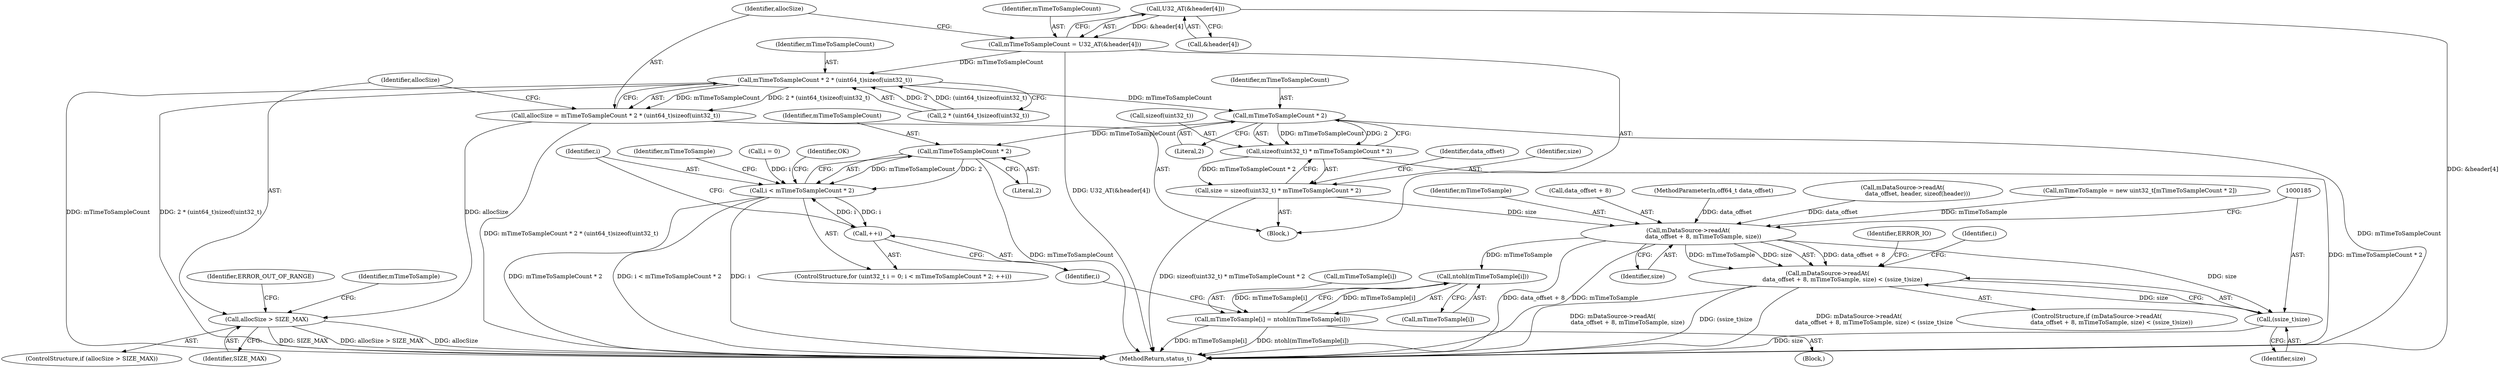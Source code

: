 digraph "0_Android_cf1581c66c2ad8c5b1aaca2e43e350cf5974f46d_1@array" {
"1000140" [label="(Call,U32_AT(&header[4]))"];
"1000138" [label="(Call,mTimeToSampleCount = U32_AT(&header[4]))"];
"1000148" [label="(Call,mTimeToSampleCount * 2 * (uint64_t)sizeof(uint32_t))"];
"1000146" [label="(Call,allocSize = mTimeToSampleCount * 2 * (uint64_t)sizeof(uint32_t))"];
"1000157" [label="(Call,allocSize > SIZE_MAX)"];
"1000173" [label="(Call,mTimeToSampleCount * 2)"];
"1000170" [label="(Call,sizeof(uint32_t) * mTimeToSampleCount * 2)"];
"1000168" [label="(Call,size = sizeof(uint32_t) * mTimeToSampleCount * 2)"];
"1000178" [label="(Call,mDataSource->readAt(\n                data_offset + 8, mTimeToSample, size))"];
"1000177" [label="(Call,mDataSource->readAt(\n                data_offset + 8, mTimeToSample, size) < (ssize_t)size)"];
"1000184" [label="(Call,(ssize_t)size)"];
"1000207" [label="(Call,ntohl(mTimeToSample[i]))"];
"1000203" [label="(Call,mTimeToSample[i] = ntohl(mTimeToSample[i]))"];
"1000197" [label="(Call,mTimeToSampleCount * 2)"];
"1000195" [label="(Call,i < mTimeToSampleCount * 2)"];
"1000200" [label="(Call,++i)"];
"1000118" [label="(Call,mDataSource->readAt(\n                data_offset, header, sizeof(header)))"];
"1000212" [label="(Identifier,OK)"];
"1000204" [label="(Call,mTimeToSample[i])"];
"1000178" [label="(Call,mDataSource->readAt(\n                data_offset + 8, mTimeToSample, size))"];
"1000163" [label="(Call,mTimeToSample = new uint32_t[mTimeToSampleCount * 2])"];
"1000213" [label="(MethodReturn,status_t)"];
"1000186" [label="(Identifier,size)"];
"1000196" [label="(Identifier,i)"];
"1000183" [label="(Identifier,size)"];
"1000193" [label="(Identifier,i)"];
"1000200" [label="(Call,++i)"];
"1000189" [label="(Identifier,ERROR_IO)"];
"1000182" [label="(Identifier,mTimeToSample)"];
"1000159" [label="(Identifier,SIZE_MAX)"];
"1000208" [label="(Call,mTimeToSample[i])"];
"1000139" [label="(Identifier,mTimeToSampleCount)"];
"1000168" [label="(Call,size = sizeof(uint32_t) * mTimeToSampleCount * 2)"];
"1000149" [label="(Identifier,mTimeToSampleCount)"];
"1000205" [label="(Identifier,mTimeToSample)"];
"1000164" [label="(Identifier,mTimeToSample)"];
"1000203" [label="(Call,mTimeToSample[i] = ntohl(mTimeToSample[i]))"];
"1000202" [label="(Block,)"];
"1000192" [label="(Call,i = 0)"];
"1000162" [label="(Identifier,ERROR_OUT_OF_RANGE)"];
"1000179" [label="(Call,data_offset + 8)"];
"1000174" [label="(Identifier,mTimeToSampleCount)"];
"1000199" [label="(Literal,2)"];
"1000170" [label="(Call,sizeof(uint32_t) * mTimeToSampleCount * 2)"];
"1000150" [label="(Call,2 * (uint64_t)sizeof(uint32_t))"];
"1000197" [label="(Call,mTimeToSampleCount * 2)"];
"1000184" [label="(Call,(ssize_t)size)"];
"1000147" [label="(Identifier,allocSize)"];
"1000207" [label="(Call,ntohl(mTimeToSample[i]))"];
"1000180" [label="(Identifier,data_offset)"];
"1000177" [label="(Call,mDataSource->readAt(\n                data_offset + 8, mTimeToSample, size) < (ssize_t)size)"];
"1000101" [label="(MethodParameterIn,off64_t data_offset)"];
"1000156" [label="(ControlStructure,if (allocSize > SIZE_MAX))"];
"1000190" [label="(ControlStructure,for (uint32_t i = 0; i < mTimeToSampleCount * 2; ++i))"];
"1000195" [label="(Call,i < mTimeToSampleCount * 2)"];
"1000169" [label="(Identifier,size)"];
"1000176" [label="(ControlStructure,if (mDataSource->readAt(\n                data_offset + 8, mTimeToSample, size) < (ssize_t)size))"];
"1000146" [label="(Call,allocSize = mTimeToSampleCount * 2 * (uint64_t)sizeof(uint32_t))"];
"1000198" [label="(Identifier,mTimeToSampleCount)"];
"1000148" [label="(Call,mTimeToSampleCount * 2 * (uint64_t)sizeof(uint32_t))"];
"1000138" [label="(Call,mTimeToSampleCount = U32_AT(&header[4]))"];
"1000173" [label="(Call,mTimeToSampleCount * 2)"];
"1000158" [label="(Identifier,allocSize)"];
"1000171" [label="(Call,sizeof(uint32_t))"];
"1000175" [label="(Literal,2)"];
"1000201" [label="(Identifier,i)"];
"1000141" [label="(Call,&header[4])"];
"1000140" [label="(Call,U32_AT(&header[4]))"];
"1000157" [label="(Call,allocSize > SIZE_MAX)"];
"1000103" [label="(Block,)"];
"1000140" -> "1000138"  [label="AST: "];
"1000140" -> "1000141"  [label="CFG: "];
"1000141" -> "1000140"  [label="AST: "];
"1000138" -> "1000140"  [label="CFG: "];
"1000140" -> "1000213"  [label="DDG: &header[4]"];
"1000140" -> "1000138"  [label="DDG: &header[4]"];
"1000138" -> "1000103"  [label="AST: "];
"1000139" -> "1000138"  [label="AST: "];
"1000147" -> "1000138"  [label="CFG: "];
"1000138" -> "1000213"  [label="DDG: U32_AT(&header[4])"];
"1000138" -> "1000148"  [label="DDG: mTimeToSampleCount"];
"1000148" -> "1000146"  [label="AST: "];
"1000148" -> "1000150"  [label="CFG: "];
"1000149" -> "1000148"  [label="AST: "];
"1000150" -> "1000148"  [label="AST: "];
"1000146" -> "1000148"  [label="CFG: "];
"1000148" -> "1000213"  [label="DDG: mTimeToSampleCount"];
"1000148" -> "1000213"  [label="DDG: 2 * (uint64_t)sizeof(uint32_t)"];
"1000148" -> "1000146"  [label="DDG: mTimeToSampleCount"];
"1000148" -> "1000146"  [label="DDG: 2 * (uint64_t)sizeof(uint32_t)"];
"1000150" -> "1000148"  [label="DDG: 2"];
"1000150" -> "1000148"  [label="DDG: (uint64_t)sizeof(uint32_t)"];
"1000148" -> "1000173"  [label="DDG: mTimeToSampleCount"];
"1000146" -> "1000103"  [label="AST: "];
"1000147" -> "1000146"  [label="AST: "];
"1000158" -> "1000146"  [label="CFG: "];
"1000146" -> "1000213"  [label="DDG: mTimeToSampleCount * 2 * (uint64_t)sizeof(uint32_t)"];
"1000146" -> "1000157"  [label="DDG: allocSize"];
"1000157" -> "1000156"  [label="AST: "];
"1000157" -> "1000159"  [label="CFG: "];
"1000158" -> "1000157"  [label="AST: "];
"1000159" -> "1000157"  [label="AST: "];
"1000162" -> "1000157"  [label="CFG: "];
"1000164" -> "1000157"  [label="CFG: "];
"1000157" -> "1000213"  [label="DDG: SIZE_MAX"];
"1000157" -> "1000213"  [label="DDG: allocSize > SIZE_MAX"];
"1000157" -> "1000213"  [label="DDG: allocSize"];
"1000173" -> "1000170"  [label="AST: "];
"1000173" -> "1000175"  [label="CFG: "];
"1000174" -> "1000173"  [label="AST: "];
"1000175" -> "1000173"  [label="AST: "];
"1000170" -> "1000173"  [label="CFG: "];
"1000173" -> "1000213"  [label="DDG: mTimeToSampleCount"];
"1000173" -> "1000170"  [label="DDG: mTimeToSampleCount"];
"1000173" -> "1000170"  [label="DDG: 2"];
"1000173" -> "1000197"  [label="DDG: mTimeToSampleCount"];
"1000170" -> "1000168"  [label="AST: "];
"1000171" -> "1000170"  [label="AST: "];
"1000168" -> "1000170"  [label="CFG: "];
"1000170" -> "1000213"  [label="DDG: mTimeToSampleCount * 2"];
"1000170" -> "1000168"  [label="DDG: mTimeToSampleCount * 2"];
"1000168" -> "1000103"  [label="AST: "];
"1000169" -> "1000168"  [label="AST: "];
"1000180" -> "1000168"  [label="CFG: "];
"1000168" -> "1000213"  [label="DDG: sizeof(uint32_t) * mTimeToSampleCount * 2"];
"1000168" -> "1000178"  [label="DDG: size"];
"1000178" -> "1000177"  [label="AST: "];
"1000178" -> "1000183"  [label="CFG: "];
"1000179" -> "1000178"  [label="AST: "];
"1000182" -> "1000178"  [label="AST: "];
"1000183" -> "1000178"  [label="AST: "];
"1000185" -> "1000178"  [label="CFG: "];
"1000178" -> "1000213"  [label="DDG: data_offset + 8"];
"1000178" -> "1000213"  [label="DDG: mTimeToSample"];
"1000178" -> "1000177"  [label="DDG: data_offset + 8"];
"1000178" -> "1000177"  [label="DDG: mTimeToSample"];
"1000178" -> "1000177"  [label="DDG: size"];
"1000118" -> "1000178"  [label="DDG: data_offset"];
"1000101" -> "1000178"  [label="DDG: data_offset"];
"1000163" -> "1000178"  [label="DDG: mTimeToSample"];
"1000178" -> "1000184"  [label="DDG: size"];
"1000178" -> "1000207"  [label="DDG: mTimeToSample"];
"1000177" -> "1000176"  [label="AST: "];
"1000177" -> "1000184"  [label="CFG: "];
"1000184" -> "1000177"  [label="AST: "];
"1000189" -> "1000177"  [label="CFG: "];
"1000193" -> "1000177"  [label="CFG: "];
"1000177" -> "1000213"  [label="DDG: mDataSource->readAt(\n                data_offset + 8, mTimeToSample, size)"];
"1000177" -> "1000213"  [label="DDG: (ssize_t)size"];
"1000177" -> "1000213"  [label="DDG: mDataSource->readAt(\n                data_offset + 8, mTimeToSample, size) < (ssize_t)size"];
"1000184" -> "1000177"  [label="DDG: size"];
"1000184" -> "1000186"  [label="CFG: "];
"1000185" -> "1000184"  [label="AST: "];
"1000186" -> "1000184"  [label="AST: "];
"1000184" -> "1000213"  [label="DDG: size"];
"1000207" -> "1000203"  [label="AST: "];
"1000207" -> "1000208"  [label="CFG: "];
"1000208" -> "1000207"  [label="AST: "];
"1000203" -> "1000207"  [label="CFG: "];
"1000207" -> "1000203"  [label="DDG: mTimeToSample[i]"];
"1000203" -> "1000207"  [label="DDG: mTimeToSample[i]"];
"1000203" -> "1000202"  [label="AST: "];
"1000204" -> "1000203"  [label="AST: "];
"1000201" -> "1000203"  [label="CFG: "];
"1000203" -> "1000213"  [label="DDG: ntohl(mTimeToSample[i])"];
"1000203" -> "1000213"  [label="DDG: mTimeToSample[i]"];
"1000197" -> "1000195"  [label="AST: "];
"1000197" -> "1000199"  [label="CFG: "];
"1000198" -> "1000197"  [label="AST: "];
"1000199" -> "1000197"  [label="AST: "];
"1000195" -> "1000197"  [label="CFG: "];
"1000197" -> "1000213"  [label="DDG: mTimeToSampleCount"];
"1000197" -> "1000195"  [label="DDG: mTimeToSampleCount"];
"1000197" -> "1000195"  [label="DDG: 2"];
"1000195" -> "1000190"  [label="AST: "];
"1000196" -> "1000195"  [label="AST: "];
"1000205" -> "1000195"  [label="CFG: "];
"1000212" -> "1000195"  [label="CFG: "];
"1000195" -> "1000213"  [label="DDG: mTimeToSampleCount * 2"];
"1000195" -> "1000213"  [label="DDG: i < mTimeToSampleCount * 2"];
"1000195" -> "1000213"  [label="DDG: i"];
"1000200" -> "1000195"  [label="DDG: i"];
"1000192" -> "1000195"  [label="DDG: i"];
"1000195" -> "1000200"  [label="DDG: i"];
"1000200" -> "1000190"  [label="AST: "];
"1000200" -> "1000201"  [label="CFG: "];
"1000201" -> "1000200"  [label="AST: "];
"1000196" -> "1000200"  [label="CFG: "];
}
